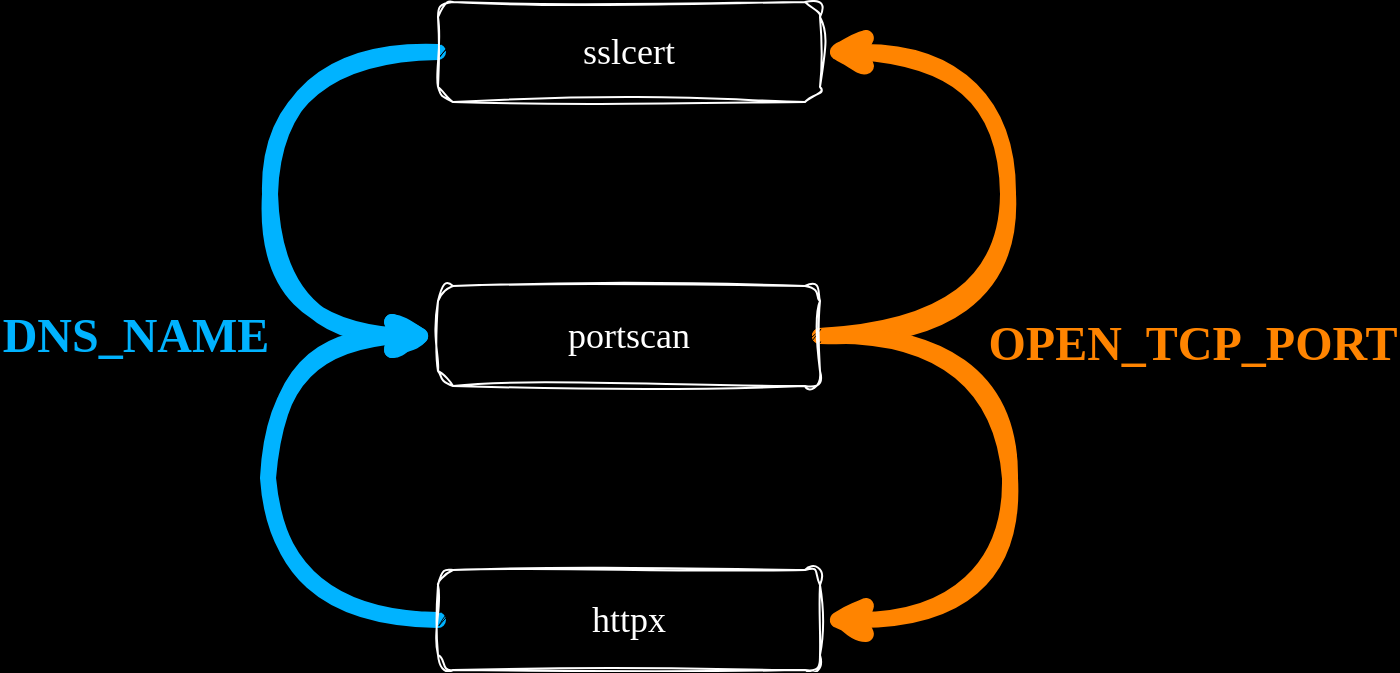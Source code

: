 <mxfile version="24.6.4" type="device">
  <diagram id="k5DHI0hYYEmeXv_8ftBP" name="Event Flow">
    <mxGraphModel dx="1434" dy="774" grid="0" gridSize="10" guides="1" tooltips="1" connect="1" arrows="1" fold="1" page="0" pageScale="1" pageWidth="1100" pageHeight="850" background="#000000" math="0" shadow="0">
      <root>
        <mxCell id="0" />
        <mxCell id="1" parent="0" />
        <mxCell id="he0SLGXkaBVM0eI8LB2F-2" style="edgeStyle=orthogonalEdgeStyle;rounded=0;orthogonalLoop=1;jettySize=auto;html=1;entryX=1;entryY=0.5;entryDx=0;entryDy=0;strokeWidth=8;strokeColor=#FF8400;curved=1;exitX=1;exitY=0.5;exitDx=0;exitDy=0;sketch=1;curveFitting=1;jiggle=2;" edge="1" parent="1" source="1yXzTcWmnBrHI3MBj5dw-16" target="1yXzTcWmnBrHI3MBj5dw-18">
          <mxGeometry relative="1" as="geometry">
            <Array as="points">
              <mxPoint x="834" y="264" />
              <mxPoint x="834" y="122" />
            </Array>
          </mxGeometry>
        </mxCell>
        <mxCell id="he0SLGXkaBVM0eI8LB2F-3" style="edgeStyle=orthogonalEdgeStyle;shape=connector;curved=1;rounded=0;orthogonalLoop=1;jettySize=auto;html=1;entryX=1;entryY=0.5;entryDx=0;entryDy=0;strokeColor=#FF8400;strokeWidth=8;align=center;verticalAlign=middle;fontFamily=Helvetica;fontSize=11;fontColor=default;labelBackgroundColor=default;endArrow=classic;exitX=1;exitY=0.5;exitDx=0;exitDy=0;sketch=1;curveFitting=1;jiggle=2;" edge="1" parent="1" source="1yXzTcWmnBrHI3MBj5dw-16" target="he0SLGXkaBVM0eI8LB2F-1">
          <mxGeometry relative="1" as="geometry">
            <Array as="points">
              <mxPoint x="835" y="264" />
              <mxPoint x="835" y="406" />
            </Array>
          </mxGeometry>
        </mxCell>
        <mxCell id="1yXzTcWmnBrHI3MBj5dw-16" value="&lt;span style=&quot;color: rgb(255, 255, 255); font-family: hack; font-size: 18px;&quot;&gt;portscan&lt;/span&gt;" style="rounded=1;whiteSpace=wrap;html=1;sketch=1;curveFitting=1;jiggle=2;fillColor=#000000;strokeColor=#FFFFFF;" parent="1" vertex="1">
          <mxGeometry x="549" y="239" width="191" height="50" as="geometry" />
        </mxCell>
        <mxCell id="he0SLGXkaBVM0eI8LB2F-4" style="edgeStyle=orthogonalEdgeStyle;shape=connector;curved=1;rounded=0;orthogonalLoop=1;jettySize=auto;html=1;entryX=0;entryY=0.5;entryDx=0;entryDy=0;strokeColor=#00B3FF;strokeWidth=8;align=center;verticalAlign=middle;fontFamily=Helvetica;fontSize=11;fontColor=default;labelBackgroundColor=default;endArrow=classic;exitX=0;exitY=0.5;exitDx=0;exitDy=0;sketch=1;curveFitting=1;jiggle=2;" edge="1" parent="1" source="1yXzTcWmnBrHI3MBj5dw-18" target="1yXzTcWmnBrHI3MBj5dw-16">
          <mxGeometry relative="1" as="geometry">
            <Array as="points">
              <mxPoint x="465" y="122" />
              <mxPoint x="465" y="264" />
            </Array>
          </mxGeometry>
        </mxCell>
        <mxCell id="1yXzTcWmnBrHI3MBj5dw-18" value="&lt;span style=&quot;color: rgb(255, 255, 255); font-family: hack; font-size: 18px;&quot;&gt;sslcert&lt;/span&gt;" style="rounded=1;whiteSpace=wrap;html=1;sketch=1;curveFitting=1;jiggle=2;fillColor=#000000;strokeColor=#FFFFFF;" parent="1" vertex="1">
          <mxGeometry x="549" y="97" width="191" height="50" as="geometry" />
        </mxCell>
        <mxCell id="he0SLGXkaBVM0eI8LB2F-6" style="edgeStyle=orthogonalEdgeStyle;shape=connector;curved=1;rounded=0;orthogonalLoop=1;jettySize=auto;html=1;entryX=0;entryY=0.5;entryDx=0;entryDy=0;strokeColor=#00B3FF;strokeWidth=8;align=center;verticalAlign=middle;fontFamily=Helvetica;fontSize=11;fontColor=default;labelBackgroundColor=default;endArrow=classic;exitX=0;exitY=0.5;exitDx=0;exitDy=0;sketch=1;curveFitting=1;jiggle=2;" edge="1" parent="1" source="he0SLGXkaBVM0eI8LB2F-1" target="1yXzTcWmnBrHI3MBj5dw-16">
          <mxGeometry relative="1" as="geometry">
            <Array as="points">
              <mxPoint x="464" y="406" />
              <mxPoint x="464" y="264" />
            </Array>
          </mxGeometry>
        </mxCell>
        <mxCell id="he0SLGXkaBVM0eI8LB2F-1" value="&lt;span style=&quot;color: rgb(255, 255, 255); font-family: hack; font-size: 18px;&quot;&gt;httpx&lt;/span&gt;" style="rounded=1;whiteSpace=wrap;html=1;sketch=1;curveFitting=1;jiggle=2;fillColor=#000000;strokeColor=#FFFFFF;" vertex="1" parent="1">
          <mxGeometry x="549" y="381" width="191" height="50" as="geometry" />
        </mxCell>
        <mxCell id="he0SLGXkaBVM0eI8LB2F-7" value="&lt;font face=&quot;hack&quot; data-font-src=&quot;https://fonts.googleapis.com/css?family=hack&quot;&gt;OPEN_TCP_PORT&lt;/font&gt;" style="text;html=1;align=center;verticalAlign=middle;whiteSpace=wrap;rounded=0;fontFamily=Helvetica;fontSize=24;fontColor=#FF8400;labelBackgroundColor=none;fontStyle=1" vertex="1" parent="1">
          <mxGeometry x="826" y="253" width="201" height="30" as="geometry" />
        </mxCell>
        <mxCell id="he0SLGXkaBVM0eI8LB2F-8" value="&lt;font data-font-src=&quot;https://fonts.googleapis.com/css?family=hack&quot; face=&quot;hack&quot;&gt;DNS_NAME&lt;/font&gt;" style="text;html=1;align=center;verticalAlign=middle;whiteSpace=wrap;rounded=0;fontFamily=Helvetica;fontSize=24;fontColor=#00B3FF;labelBackgroundColor=none;fontStyle=1" vertex="1" parent="1">
          <mxGeometry x="330" y="249" width="136" height="30" as="geometry" />
        </mxCell>
      </root>
    </mxGraphModel>
  </diagram>
</mxfile>
